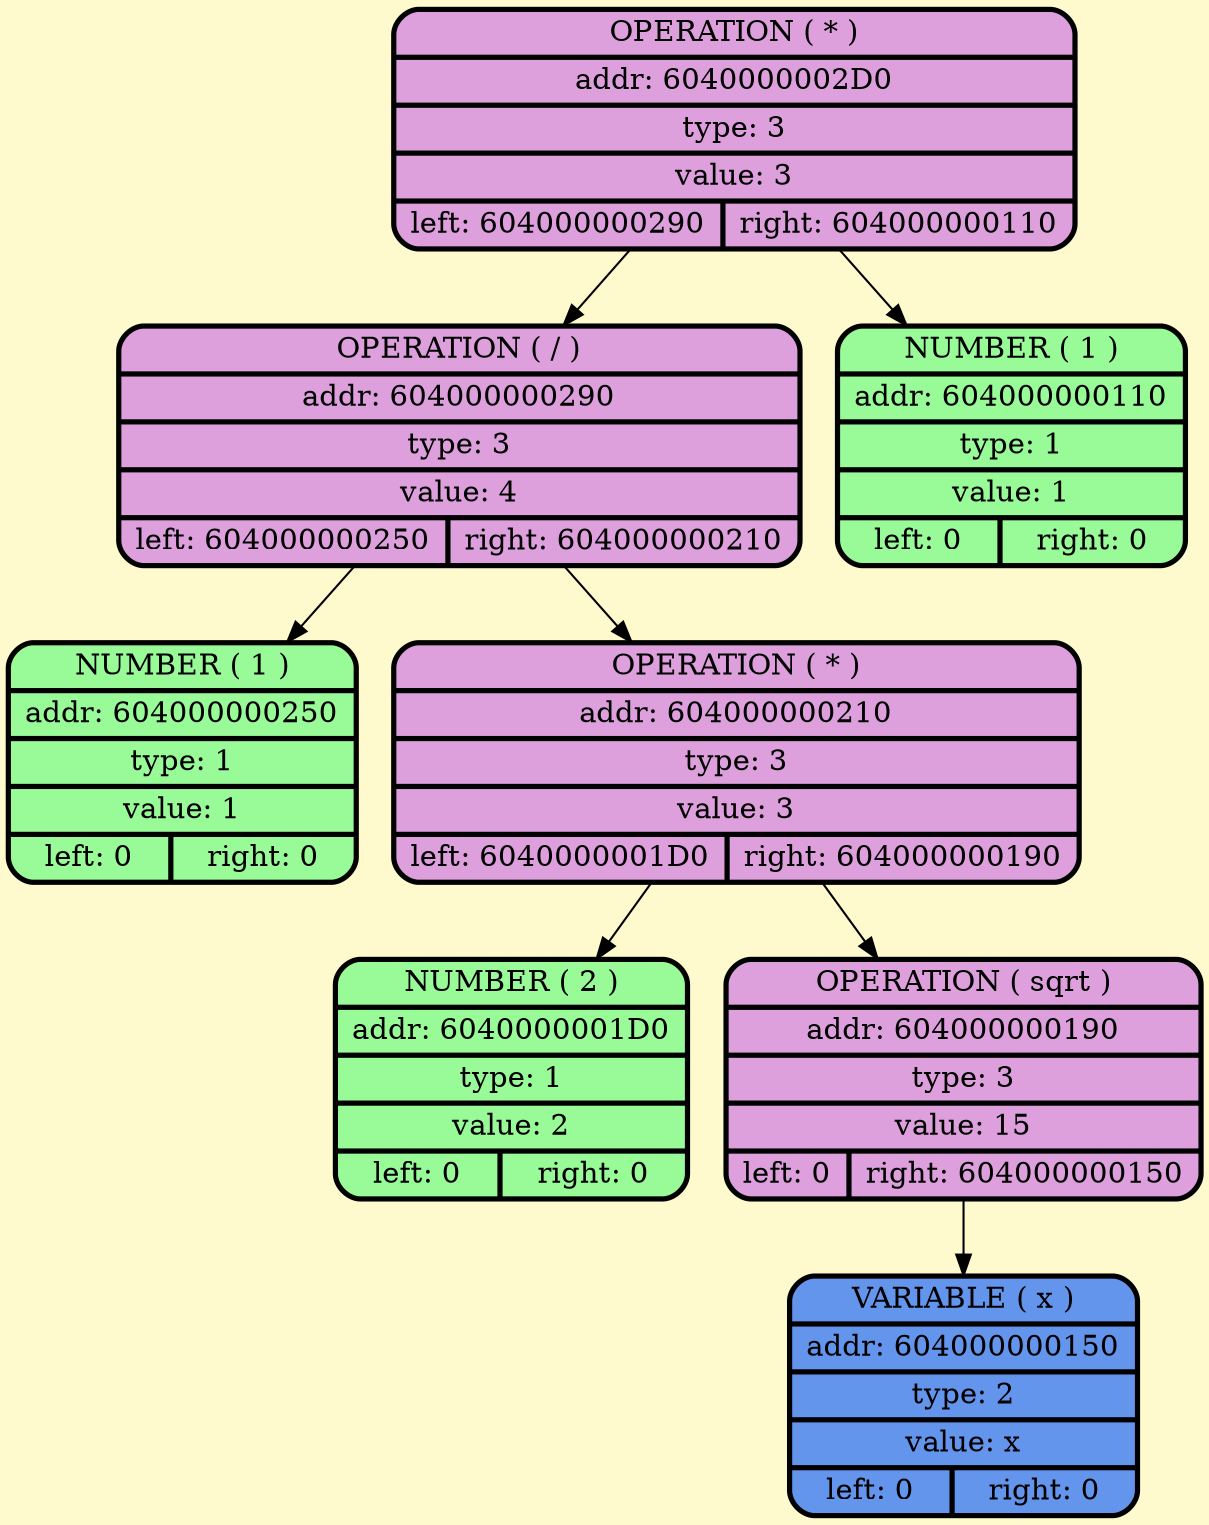 digraph G {
    node [style=filled, fontcolor=darkblue, fillcolor=peachpuff, color="#252A34", penwidth=2.5];
    bgcolor="lemonchiffon";

node_0x6040000002d0 [shape=Mrecord; style = filled; fillcolor=plum; color = "#000000"; fontcolor = "#000000";label=" {OPERATION ( * ) | addr: 6040000002D0 | type: 3 | value: 3 | {left: 604000000290 | right: 604000000110}} "];
node_0x604000000290 [shape=Mrecord; style = filled; fillcolor=plum; color = "#000000"; fontcolor = "#000000";label=" {OPERATION ( / ) | addr: 604000000290 | type: 3 | value: 4 | {left: 604000000250 | right: 604000000210}} "];
    node_0x604000000250 [shape=Mrecord; style = filled; fillcolor = palegreen; color = "#000000"; fontcolor = "#000000";  label="  {NUMBER ( 1 )| addr: 604000000250 | type: 1| value: 1 | {left: 0 | right: 0}} "];
node_0x604000000210 [shape=Mrecord; style = filled; fillcolor=plum; color = "#000000"; fontcolor = "#000000";label=" {OPERATION ( * ) | addr: 604000000210 | type: 3 | value: 3 | {left: 6040000001D0 | right: 604000000190}} "];
    node_0x6040000001d0 [shape=Mrecord; style = filled; fillcolor = palegreen; color = "#000000"; fontcolor = "#000000";  label="  {NUMBER ( 2 )| addr: 6040000001D0 | type: 1| value: 2 | {left: 0 | right: 0}} "];
node_0x604000000190 [shape=Mrecord; style = filled; fillcolor=plum; color = "#000000"; fontcolor = "#000000";label=" {OPERATION ( sqrt ) | addr: 604000000190 | type: 3 | value: 15 | {left: 0 | right: 604000000150}} "];
    node_0x604000000150 [shape=Mrecord; style = filled; fillcolor = cornflowerblue; color = "#000000"; fontcolor = "#000000";  label="  {VARIABLE ( x )| addr: 604000000150 | type: 2| value: x | {left: 0 | right: 0}} "];
    node_0x604000000110 [shape=Mrecord; style = filled; fillcolor = palegreen; color = "#000000"; fontcolor = "#000000";  label="  {NUMBER ( 1 )| addr: 604000000110 | type: 1| value: 1 | {left: 0 | right: 0}} "];
    node_0x6040000002d0 -> node_0x604000000290;
    node_0x604000000290 -> node_0x604000000250;
    node_0x604000000290 -> node_0x604000000210;
    node_0x604000000210 -> node_0x6040000001d0;
    node_0x604000000210 -> node_0x604000000190;
    node_0x604000000190 -> node_0x604000000150;
    node_0x6040000002d0 -> node_0x604000000110;
}
